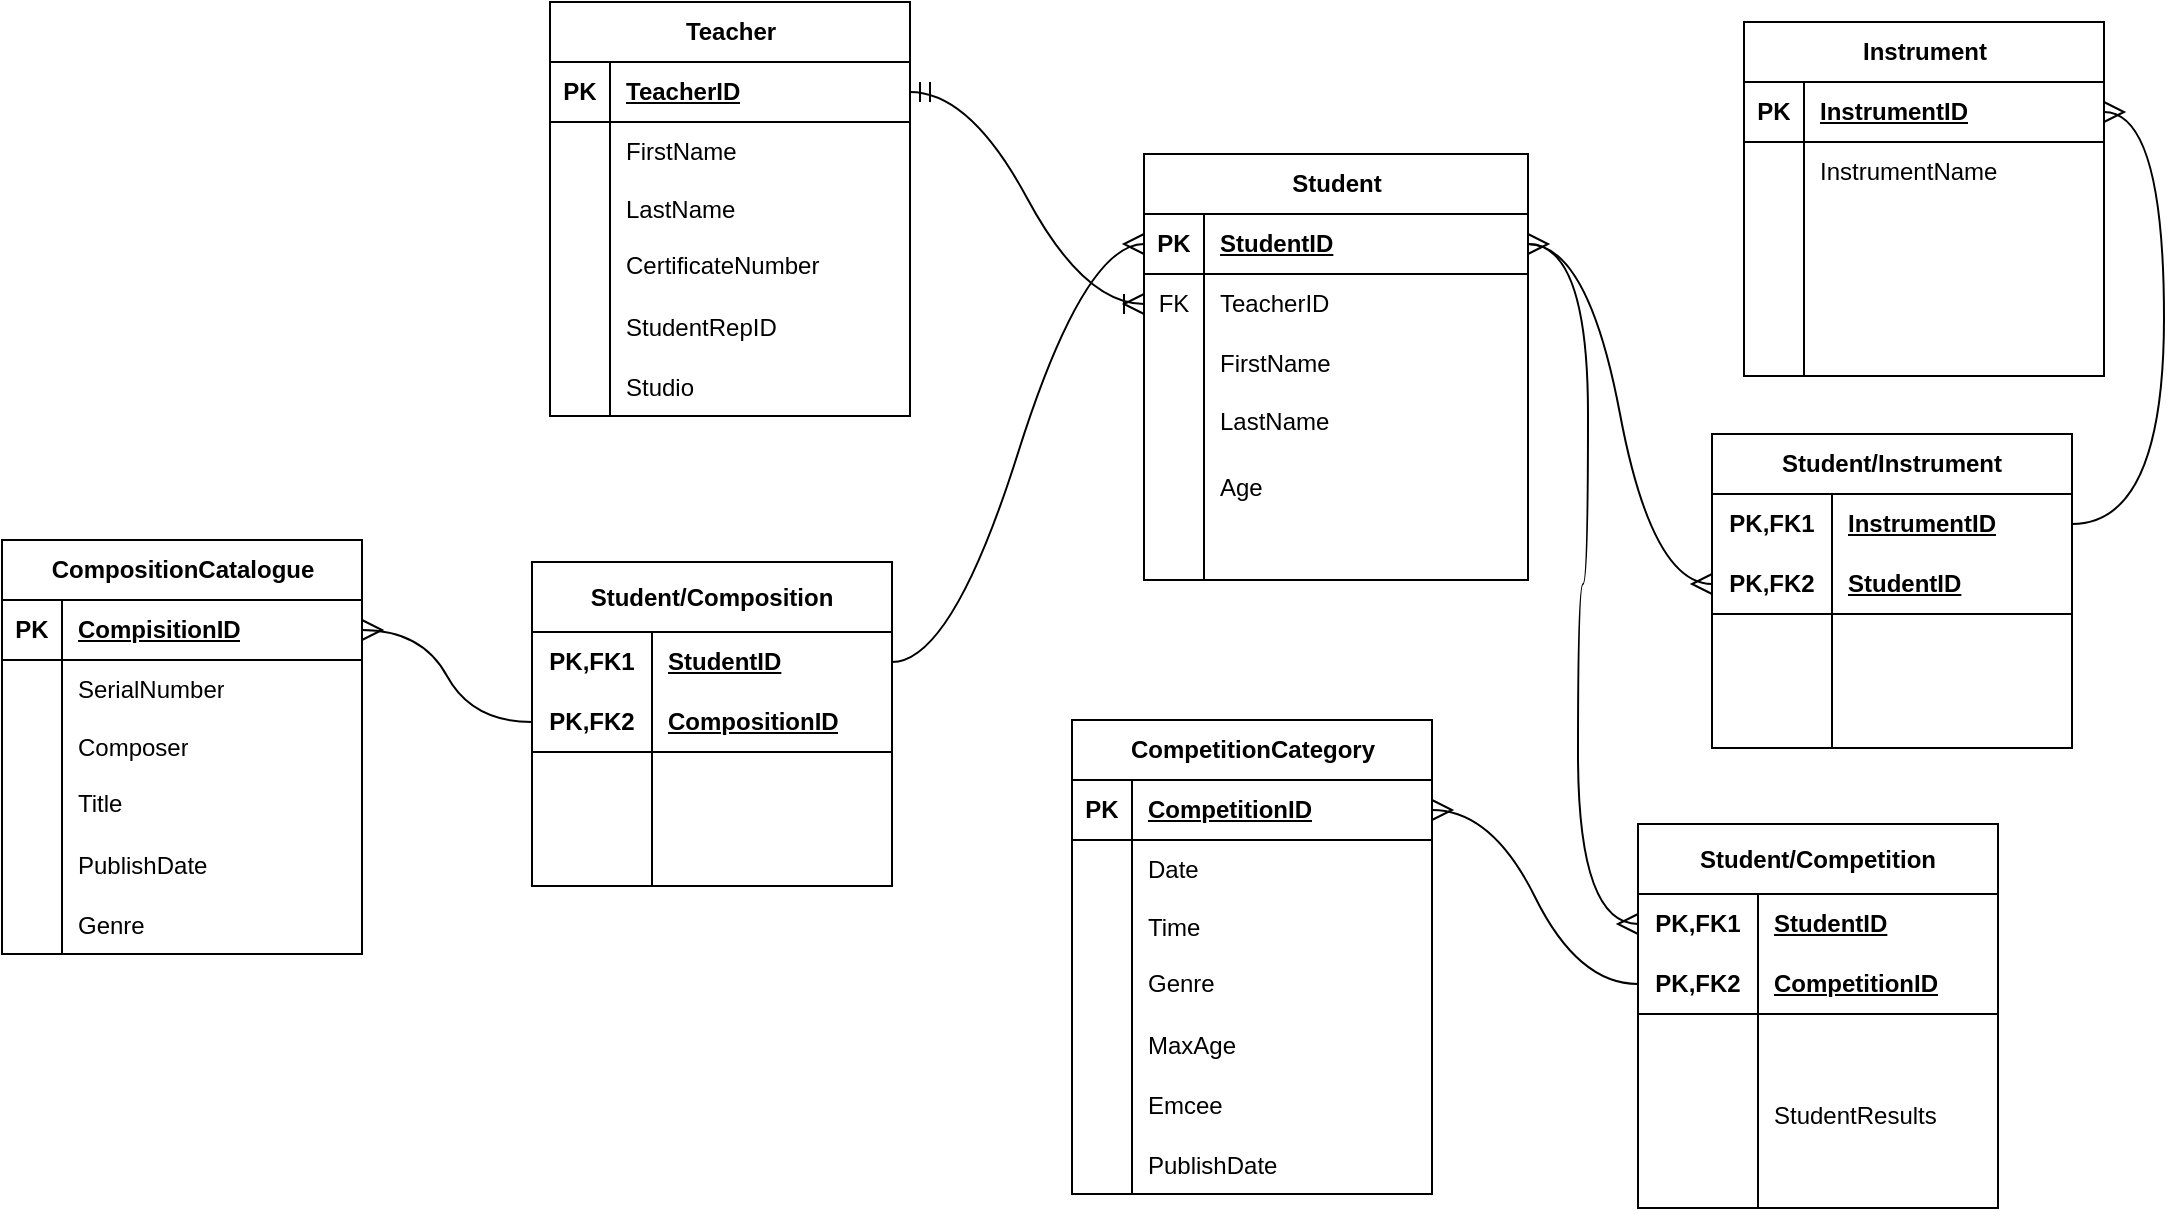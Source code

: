<mxfile version="24.3.1" type="device">
  <diagram name="Page-1" id="M8ybvnNm410NpgjtSdgA">
    <mxGraphModel dx="2474" dy="1266" grid="0" gridSize="10" guides="1" tooltips="1" connect="1" arrows="1" fold="1" page="0" pageScale="1" pageWidth="850" pageHeight="1100" math="0" shadow="0">
      <root>
        <mxCell id="0" />
        <mxCell id="1" parent="0" />
        <mxCell id="IxZwRA_LlJIvJOTDp50L-1" value="Teacher" style="shape=table;startSize=30;container=1;collapsible=1;childLayout=tableLayout;fixedRows=1;rowLines=0;fontStyle=1;align=center;resizeLast=1;html=1;" vertex="1" parent="1">
          <mxGeometry x="-376" y="-121" width="180" height="207" as="geometry" />
        </mxCell>
        <mxCell id="IxZwRA_LlJIvJOTDp50L-2" value="" style="shape=tableRow;horizontal=0;startSize=0;swimlaneHead=0;swimlaneBody=0;fillColor=none;collapsible=0;dropTarget=0;points=[[0,0.5],[1,0.5]];portConstraint=eastwest;top=0;left=0;right=0;bottom=1;" vertex="1" parent="IxZwRA_LlJIvJOTDp50L-1">
          <mxGeometry y="30" width="180" height="30" as="geometry" />
        </mxCell>
        <mxCell id="IxZwRA_LlJIvJOTDp50L-3" value="PK" style="shape=partialRectangle;connectable=0;fillColor=none;top=0;left=0;bottom=0;right=0;fontStyle=1;overflow=hidden;whiteSpace=wrap;html=1;" vertex="1" parent="IxZwRA_LlJIvJOTDp50L-2">
          <mxGeometry width="30" height="30" as="geometry">
            <mxRectangle width="30" height="30" as="alternateBounds" />
          </mxGeometry>
        </mxCell>
        <mxCell id="IxZwRA_LlJIvJOTDp50L-4" value="TeacherID" style="shape=partialRectangle;connectable=0;fillColor=none;top=0;left=0;bottom=0;right=0;align=left;spacingLeft=6;fontStyle=5;overflow=hidden;whiteSpace=wrap;html=1;" vertex="1" parent="IxZwRA_LlJIvJOTDp50L-2">
          <mxGeometry x="30" width="150" height="30" as="geometry">
            <mxRectangle width="150" height="30" as="alternateBounds" />
          </mxGeometry>
        </mxCell>
        <mxCell id="IxZwRA_LlJIvJOTDp50L-5" value="" style="shape=tableRow;horizontal=0;startSize=0;swimlaneHead=0;swimlaneBody=0;fillColor=none;collapsible=0;dropTarget=0;points=[[0,0.5],[1,0.5]];portConstraint=eastwest;top=0;left=0;right=0;bottom=0;" vertex="1" parent="IxZwRA_LlJIvJOTDp50L-1">
          <mxGeometry y="60" width="180" height="30" as="geometry" />
        </mxCell>
        <mxCell id="IxZwRA_LlJIvJOTDp50L-6" value="" style="shape=partialRectangle;connectable=0;fillColor=none;top=0;left=0;bottom=0;right=0;editable=1;overflow=hidden;whiteSpace=wrap;html=1;" vertex="1" parent="IxZwRA_LlJIvJOTDp50L-5">
          <mxGeometry width="30" height="30" as="geometry">
            <mxRectangle width="30" height="30" as="alternateBounds" />
          </mxGeometry>
        </mxCell>
        <mxCell id="IxZwRA_LlJIvJOTDp50L-7" value="FirstName" style="shape=partialRectangle;connectable=0;fillColor=none;top=0;left=0;bottom=0;right=0;align=left;spacingLeft=6;overflow=hidden;whiteSpace=wrap;html=1;" vertex="1" parent="IxZwRA_LlJIvJOTDp50L-5">
          <mxGeometry x="30" width="150" height="30" as="geometry">
            <mxRectangle width="150" height="30" as="alternateBounds" />
          </mxGeometry>
        </mxCell>
        <mxCell id="IxZwRA_LlJIvJOTDp50L-8" value="" style="shape=tableRow;horizontal=0;startSize=0;swimlaneHead=0;swimlaneBody=0;fillColor=none;collapsible=0;dropTarget=0;points=[[0,0.5],[1,0.5]];portConstraint=eastwest;top=0;left=0;right=0;bottom=0;" vertex="1" parent="IxZwRA_LlJIvJOTDp50L-1">
          <mxGeometry y="90" width="180" height="27" as="geometry" />
        </mxCell>
        <mxCell id="IxZwRA_LlJIvJOTDp50L-9" value="" style="shape=partialRectangle;connectable=0;fillColor=none;top=0;left=0;bottom=0;right=0;editable=1;overflow=hidden;whiteSpace=wrap;html=1;" vertex="1" parent="IxZwRA_LlJIvJOTDp50L-8">
          <mxGeometry width="30" height="27" as="geometry">
            <mxRectangle width="30" height="27" as="alternateBounds" />
          </mxGeometry>
        </mxCell>
        <mxCell id="IxZwRA_LlJIvJOTDp50L-10" value="LastName" style="shape=partialRectangle;connectable=0;fillColor=none;top=0;left=0;bottom=0;right=0;align=left;spacingLeft=6;overflow=hidden;whiteSpace=wrap;html=1;" vertex="1" parent="IxZwRA_LlJIvJOTDp50L-8">
          <mxGeometry x="30" width="150" height="27" as="geometry">
            <mxRectangle width="150" height="27" as="alternateBounds" />
          </mxGeometry>
        </mxCell>
        <mxCell id="IxZwRA_LlJIvJOTDp50L-11" value="" style="shape=tableRow;horizontal=0;startSize=0;swimlaneHead=0;swimlaneBody=0;fillColor=none;collapsible=0;dropTarget=0;points=[[0,0.5],[1,0.5]];portConstraint=eastwest;top=0;left=0;right=0;bottom=0;" vertex="1" parent="IxZwRA_LlJIvJOTDp50L-1">
          <mxGeometry y="117" width="180" height="30" as="geometry" />
        </mxCell>
        <mxCell id="IxZwRA_LlJIvJOTDp50L-12" value="" style="shape=partialRectangle;connectable=0;fillColor=none;top=0;left=0;bottom=0;right=0;editable=1;overflow=hidden;whiteSpace=wrap;html=1;" vertex="1" parent="IxZwRA_LlJIvJOTDp50L-11">
          <mxGeometry width="30" height="30" as="geometry">
            <mxRectangle width="30" height="30" as="alternateBounds" />
          </mxGeometry>
        </mxCell>
        <mxCell id="IxZwRA_LlJIvJOTDp50L-13" value="CertificateNumber" style="shape=partialRectangle;connectable=0;fillColor=none;top=0;left=0;bottom=0;right=0;align=left;spacingLeft=6;overflow=hidden;whiteSpace=wrap;html=1;" vertex="1" parent="IxZwRA_LlJIvJOTDp50L-11">
          <mxGeometry x="30" width="150" height="30" as="geometry">
            <mxRectangle width="150" height="30" as="alternateBounds" />
          </mxGeometry>
        </mxCell>
        <mxCell id="IxZwRA_LlJIvJOTDp50L-180" value="" style="shape=tableRow;horizontal=0;startSize=0;swimlaneHead=0;swimlaneBody=0;fillColor=none;collapsible=0;dropTarget=0;points=[[0,0.5],[1,0.5]];portConstraint=eastwest;top=0;left=0;right=0;bottom=0;" vertex="1" parent="IxZwRA_LlJIvJOTDp50L-1">
          <mxGeometry y="147" width="180" height="30" as="geometry" />
        </mxCell>
        <mxCell id="IxZwRA_LlJIvJOTDp50L-181" value="" style="shape=partialRectangle;connectable=0;fillColor=none;top=0;left=0;bottom=0;right=0;editable=1;overflow=hidden;" vertex="1" parent="IxZwRA_LlJIvJOTDp50L-180">
          <mxGeometry width="30" height="30" as="geometry">
            <mxRectangle width="30" height="30" as="alternateBounds" />
          </mxGeometry>
        </mxCell>
        <mxCell id="IxZwRA_LlJIvJOTDp50L-182" value="StudentRepID" style="shape=partialRectangle;connectable=0;fillColor=none;top=0;left=0;bottom=0;right=0;align=left;spacingLeft=6;overflow=hidden;" vertex="1" parent="IxZwRA_LlJIvJOTDp50L-180">
          <mxGeometry x="30" width="150" height="30" as="geometry">
            <mxRectangle width="150" height="30" as="alternateBounds" />
          </mxGeometry>
        </mxCell>
        <mxCell id="IxZwRA_LlJIvJOTDp50L-15" value="" style="shape=tableRow;horizontal=0;startSize=0;swimlaneHead=0;swimlaneBody=0;fillColor=none;collapsible=0;dropTarget=0;points=[[0,0.5],[1,0.5]];portConstraint=eastwest;top=0;left=0;right=0;bottom=0;" vertex="1" parent="IxZwRA_LlJIvJOTDp50L-1">
          <mxGeometry y="177" width="180" height="30" as="geometry" />
        </mxCell>
        <mxCell id="IxZwRA_LlJIvJOTDp50L-16" value="" style="shape=partialRectangle;connectable=0;fillColor=none;top=0;left=0;bottom=0;right=0;editable=1;overflow=hidden;" vertex="1" parent="IxZwRA_LlJIvJOTDp50L-15">
          <mxGeometry width="30" height="30" as="geometry">
            <mxRectangle width="30" height="30" as="alternateBounds" />
          </mxGeometry>
        </mxCell>
        <mxCell id="IxZwRA_LlJIvJOTDp50L-17" value="Studio" style="shape=partialRectangle;connectable=0;fillColor=none;top=0;left=0;bottom=0;right=0;align=left;spacingLeft=6;overflow=hidden;" vertex="1" parent="IxZwRA_LlJIvJOTDp50L-15">
          <mxGeometry x="30" width="150" height="30" as="geometry">
            <mxRectangle width="150" height="30" as="alternateBounds" />
          </mxGeometry>
        </mxCell>
        <mxCell id="IxZwRA_LlJIvJOTDp50L-31" value="Student" style="shape=table;startSize=30;container=1;collapsible=1;childLayout=tableLayout;fixedRows=1;rowLines=0;fontStyle=1;align=center;resizeLast=1;html=1;" vertex="1" parent="1">
          <mxGeometry x="-79" y="-45" width="192" height="213" as="geometry" />
        </mxCell>
        <mxCell id="IxZwRA_LlJIvJOTDp50L-32" value="" style="shape=tableRow;horizontal=0;startSize=0;swimlaneHead=0;swimlaneBody=0;fillColor=none;collapsible=0;dropTarget=0;points=[[0,0.5],[1,0.5]];portConstraint=eastwest;top=0;left=0;right=0;bottom=1;" vertex="1" parent="IxZwRA_LlJIvJOTDp50L-31">
          <mxGeometry y="30" width="192" height="30" as="geometry" />
        </mxCell>
        <mxCell id="IxZwRA_LlJIvJOTDp50L-33" value="PK" style="shape=partialRectangle;connectable=0;fillColor=none;top=0;left=0;bottom=0;right=0;fontStyle=1;overflow=hidden;whiteSpace=wrap;html=1;" vertex="1" parent="IxZwRA_LlJIvJOTDp50L-32">
          <mxGeometry width="30" height="30" as="geometry">
            <mxRectangle width="30" height="30" as="alternateBounds" />
          </mxGeometry>
        </mxCell>
        <mxCell id="IxZwRA_LlJIvJOTDp50L-34" value="StudentID" style="shape=partialRectangle;connectable=0;fillColor=none;top=0;left=0;bottom=0;right=0;align=left;spacingLeft=6;fontStyle=5;overflow=hidden;whiteSpace=wrap;html=1;" vertex="1" parent="IxZwRA_LlJIvJOTDp50L-32">
          <mxGeometry x="30" width="162" height="30" as="geometry">
            <mxRectangle width="162" height="30" as="alternateBounds" />
          </mxGeometry>
        </mxCell>
        <mxCell id="IxZwRA_LlJIvJOTDp50L-219" value="" style="shape=tableRow;horizontal=0;startSize=0;swimlaneHead=0;swimlaneBody=0;fillColor=none;collapsible=0;dropTarget=0;points=[[0,0.5],[1,0.5]];portConstraint=eastwest;top=0;left=0;right=0;bottom=0;" vertex="1" parent="IxZwRA_LlJIvJOTDp50L-31">
          <mxGeometry y="60" width="192" height="30" as="geometry" />
        </mxCell>
        <mxCell id="IxZwRA_LlJIvJOTDp50L-220" value="FK" style="shape=partialRectangle;connectable=0;fillColor=none;top=0;left=0;bottom=0;right=0;fontStyle=0;overflow=hidden;whiteSpace=wrap;html=1;" vertex="1" parent="IxZwRA_LlJIvJOTDp50L-219">
          <mxGeometry width="30" height="30" as="geometry">
            <mxRectangle width="30" height="30" as="alternateBounds" />
          </mxGeometry>
        </mxCell>
        <mxCell id="IxZwRA_LlJIvJOTDp50L-221" value="TeacherID" style="shape=partialRectangle;connectable=0;fillColor=none;top=0;left=0;bottom=0;right=0;align=left;spacingLeft=6;fontStyle=0;overflow=hidden;whiteSpace=wrap;html=1;" vertex="1" parent="IxZwRA_LlJIvJOTDp50L-219">
          <mxGeometry x="30" width="162" height="30" as="geometry">
            <mxRectangle width="162" height="30" as="alternateBounds" />
          </mxGeometry>
        </mxCell>
        <mxCell id="IxZwRA_LlJIvJOTDp50L-35" value="" style="shape=tableRow;horizontal=0;startSize=0;swimlaneHead=0;swimlaneBody=0;fillColor=none;collapsible=0;dropTarget=0;points=[[0,0.5],[1,0.5]];portConstraint=eastwest;top=0;left=0;right=0;bottom=0;" vertex="1" parent="IxZwRA_LlJIvJOTDp50L-31">
          <mxGeometry y="90" width="192" height="30" as="geometry" />
        </mxCell>
        <mxCell id="IxZwRA_LlJIvJOTDp50L-36" value="" style="shape=partialRectangle;connectable=0;fillColor=none;top=0;left=0;bottom=0;right=0;editable=1;overflow=hidden;whiteSpace=wrap;html=1;" vertex="1" parent="IxZwRA_LlJIvJOTDp50L-35">
          <mxGeometry width="30" height="30" as="geometry">
            <mxRectangle width="30" height="30" as="alternateBounds" />
          </mxGeometry>
        </mxCell>
        <mxCell id="IxZwRA_LlJIvJOTDp50L-37" value="FirstName" style="shape=partialRectangle;connectable=0;fillColor=none;top=0;left=0;bottom=0;right=0;align=left;spacingLeft=6;overflow=hidden;whiteSpace=wrap;html=1;" vertex="1" parent="IxZwRA_LlJIvJOTDp50L-35">
          <mxGeometry x="30" width="162" height="30" as="geometry">
            <mxRectangle width="162" height="30" as="alternateBounds" />
          </mxGeometry>
        </mxCell>
        <mxCell id="IxZwRA_LlJIvJOTDp50L-38" value="" style="shape=tableRow;horizontal=0;startSize=0;swimlaneHead=0;swimlaneBody=0;fillColor=none;collapsible=0;dropTarget=0;points=[[0,0.5],[1,0.5]];portConstraint=eastwest;top=0;left=0;right=0;bottom=0;" vertex="1" parent="IxZwRA_LlJIvJOTDp50L-31">
          <mxGeometry y="120" width="192" height="27" as="geometry" />
        </mxCell>
        <mxCell id="IxZwRA_LlJIvJOTDp50L-39" value="" style="shape=partialRectangle;connectable=0;fillColor=none;top=0;left=0;bottom=0;right=0;editable=1;overflow=hidden;whiteSpace=wrap;html=1;" vertex="1" parent="IxZwRA_LlJIvJOTDp50L-38">
          <mxGeometry width="30" height="27" as="geometry">
            <mxRectangle width="30" height="27" as="alternateBounds" />
          </mxGeometry>
        </mxCell>
        <mxCell id="IxZwRA_LlJIvJOTDp50L-40" value="LastName" style="shape=partialRectangle;connectable=0;fillColor=none;top=0;left=0;bottom=0;right=0;align=left;spacingLeft=6;overflow=hidden;whiteSpace=wrap;html=1;" vertex="1" parent="IxZwRA_LlJIvJOTDp50L-38">
          <mxGeometry x="30" width="162" height="27" as="geometry">
            <mxRectangle width="162" height="27" as="alternateBounds" />
          </mxGeometry>
        </mxCell>
        <mxCell id="IxZwRA_LlJIvJOTDp50L-41" value="" style="shape=tableRow;horizontal=0;startSize=0;swimlaneHead=0;swimlaneBody=0;fillColor=none;collapsible=0;dropTarget=0;points=[[0,0.5],[1,0.5]];portConstraint=eastwest;top=0;left=0;right=0;bottom=0;" vertex="1" parent="IxZwRA_LlJIvJOTDp50L-31">
          <mxGeometry y="147" width="192" height="39" as="geometry" />
        </mxCell>
        <mxCell id="IxZwRA_LlJIvJOTDp50L-42" value="" style="shape=partialRectangle;connectable=0;fillColor=none;top=0;left=0;bottom=0;right=0;editable=1;overflow=hidden;whiteSpace=wrap;html=1;" vertex="1" parent="IxZwRA_LlJIvJOTDp50L-41">
          <mxGeometry width="30" height="39" as="geometry">
            <mxRectangle width="30" height="39" as="alternateBounds" />
          </mxGeometry>
        </mxCell>
        <mxCell id="IxZwRA_LlJIvJOTDp50L-43" value="Age" style="shape=partialRectangle;connectable=0;fillColor=none;top=0;left=0;bottom=0;right=0;align=left;spacingLeft=6;overflow=hidden;whiteSpace=wrap;html=1;" vertex="1" parent="IxZwRA_LlJIvJOTDp50L-41">
          <mxGeometry x="30" width="162" height="39" as="geometry">
            <mxRectangle width="162" height="39" as="alternateBounds" />
          </mxGeometry>
        </mxCell>
        <mxCell id="IxZwRA_LlJIvJOTDp50L-44" value="" style="shape=tableRow;horizontal=0;startSize=0;swimlaneHead=0;swimlaneBody=0;fillColor=none;collapsible=0;dropTarget=0;points=[[0,0.5],[1,0.5]];portConstraint=eastwest;top=0;left=0;right=0;bottom=0;" vertex="1" parent="IxZwRA_LlJIvJOTDp50L-31">
          <mxGeometry y="186" width="192" height="27" as="geometry" />
        </mxCell>
        <mxCell id="IxZwRA_LlJIvJOTDp50L-45" value="" style="shape=partialRectangle;connectable=0;fillColor=none;top=0;left=0;bottom=0;right=0;editable=1;overflow=hidden;" vertex="1" parent="IxZwRA_LlJIvJOTDp50L-44">
          <mxGeometry width="30" height="27" as="geometry">
            <mxRectangle width="30" height="27" as="alternateBounds" />
          </mxGeometry>
        </mxCell>
        <mxCell id="IxZwRA_LlJIvJOTDp50L-46" value="" style="shape=partialRectangle;connectable=0;fillColor=none;top=0;left=0;bottom=0;right=0;align=left;spacingLeft=6;overflow=hidden;" vertex="1" parent="IxZwRA_LlJIvJOTDp50L-44">
          <mxGeometry x="30" width="162" height="27" as="geometry">
            <mxRectangle width="162" height="27" as="alternateBounds" />
          </mxGeometry>
        </mxCell>
        <mxCell id="IxZwRA_LlJIvJOTDp50L-60" value="CompositionCatalogue" style="shape=table;startSize=30;container=1;collapsible=1;childLayout=tableLayout;fixedRows=1;rowLines=0;fontStyle=1;align=center;resizeLast=1;html=1;" vertex="1" parent="1">
          <mxGeometry x="-650" y="148" width="180" height="207" as="geometry" />
        </mxCell>
        <mxCell id="IxZwRA_LlJIvJOTDp50L-61" value="" style="shape=tableRow;horizontal=0;startSize=0;swimlaneHead=0;swimlaneBody=0;fillColor=none;collapsible=0;dropTarget=0;points=[[0,0.5],[1,0.5]];portConstraint=eastwest;top=0;left=0;right=0;bottom=1;" vertex="1" parent="IxZwRA_LlJIvJOTDp50L-60">
          <mxGeometry y="30" width="180" height="30" as="geometry" />
        </mxCell>
        <mxCell id="IxZwRA_LlJIvJOTDp50L-62" value="PK" style="shape=partialRectangle;connectable=0;fillColor=none;top=0;left=0;bottom=0;right=0;fontStyle=1;overflow=hidden;whiteSpace=wrap;html=1;" vertex="1" parent="IxZwRA_LlJIvJOTDp50L-61">
          <mxGeometry width="30" height="30" as="geometry">
            <mxRectangle width="30" height="30" as="alternateBounds" />
          </mxGeometry>
        </mxCell>
        <mxCell id="IxZwRA_LlJIvJOTDp50L-63" value="CompisitionID" style="shape=partialRectangle;connectable=0;fillColor=none;top=0;left=0;bottom=0;right=0;align=left;spacingLeft=6;fontStyle=5;overflow=hidden;whiteSpace=wrap;html=1;" vertex="1" parent="IxZwRA_LlJIvJOTDp50L-61">
          <mxGeometry x="30" width="150" height="30" as="geometry">
            <mxRectangle width="150" height="30" as="alternateBounds" />
          </mxGeometry>
        </mxCell>
        <mxCell id="IxZwRA_LlJIvJOTDp50L-64" value="" style="shape=tableRow;horizontal=0;startSize=0;swimlaneHead=0;swimlaneBody=0;fillColor=none;collapsible=0;dropTarget=0;points=[[0,0.5],[1,0.5]];portConstraint=eastwest;top=0;left=0;right=0;bottom=0;" vertex="1" parent="IxZwRA_LlJIvJOTDp50L-60">
          <mxGeometry y="60" width="180" height="30" as="geometry" />
        </mxCell>
        <mxCell id="IxZwRA_LlJIvJOTDp50L-65" value="" style="shape=partialRectangle;connectable=0;fillColor=none;top=0;left=0;bottom=0;right=0;editable=1;overflow=hidden;whiteSpace=wrap;html=1;" vertex="1" parent="IxZwRA_LlJIvJOTDp50L-64">
          <mxGeometry width="30" height="30" as="geometry">
            <mxRectangle width="30" height="30" as="alternateBounds" />
          </mxGeometry>
        </mxCell>
        <mxCell id="IxZwRA_LlJIvJOTDp50L-66" value="SerialNumber" style="shape=partialRectangle;connectable=0;fillColor=none;top=0;left=0;bottom=0;right=0;align=left;spacingLeft=6;overflow=hidden;whiteSpace=wrap;html=1;" vertex="1" parent="IxZwRA_LlJIvJOTDp50L-64">
          <mxGeometry x="30" width="150" height="30" as="geometry">
            <mxRectangle width="150" height="30" as="alternateBounds" />
          </mxGeometry>
        </mxCell>
        <mxCell id="IxZwRA_LlJIvJOTDp50L-67" value="" style="shape=tableRow;horizontal=0;startSize=0;swimlaneHead=0;swimlaneBody=0;fillColor=none;collapsible=0;dropTarget=0;points=[[0,0.5],[1,0.5]];portConstraint=eastwest;top=0;left=0;right=0;bottom=0;" vertex="1" parent="IxZwRA_LlJIvJOTDp50L-60">
          <mxGeometry y="90" width="180" height="27" as="geometry" />
        </mxCell>
        <mxCell id="IxZwRA_LlJIvJOTDp50L-68" value="" style="shape=partialRectangle;connectable=0;fillColor=none;top=0;left=0;bottom=0;right=0;editable=1;overflow=hidden;whiteSpace=wrap;html=1;" vertex="1" parent="IxZwRA_LlJIvJOTDp50L-67">
          <mxGeometry width="30" height="27" as="geometry">
            <mxRectangle width="30" height="27" as="alternateBounds" />
          </mxGeometry>
        </mxCell>
        <mxCell id="IxZwRA_LlJIvJOTDp50L-69" value="Composer" style="shape=partialRectangle;connectable=0;fillColor=none;top=0;left=0;bottom=0;right=0;align=left;spacingLeft=6;overflow=hidden;whiteSpace=wrap;html=1;" vertex="1" parent="IxZwRA_LlJIvJOTDp50L-67">
          <mxGeometry x="30" width="150" height="27" as="geometry">
            <mxRectangle width="150" height="27" as="alternateBounds" />
          </mxGeometry>
        </mxCell>
        <mxCell id="IxZwRA_LlJIvJOTDp50L-70" value="" style="shape=tableRow;horizontal=0;startSize=0;swimlaneHead=0;swimlaneBody=0;fillColor=none;collapsible=0;dropTarget=0;points=[[0,0.5],[1,0.5]];portConstraint=eastwest;top=0;left=0;right=0;bottom=0;" vertex="1" parent="IxZwRA_LlJIvJOTDp50L-60">
          <mxGeometry y="117" width="180" height="30" as="geometry" />
        </mxCell>
        <mxCell id="IxZwRA_LlJIvJOTDp50L-71" value="" style="shape=partialRectangle;connectable=0;fillColor=none;top=0;left=0;bottom=0;right=0;editable=1;overflow=hidden;whiteSpace=wrap;html=1;" vertex="1" parent="IxZwRA_LlJIvJOTDp50L-70">
          <mxGeometry width="30" height="30" as="geometry">
            <mxRectangle width="30" height="30" as="alternateBounds" />
          </mxGeometry>
        </mxCell>
        <mxCell id="IxZwRA_LlJIvJOTDp50L-72" value="Title" style="shape=partialRectangle;connectable=0;fillColor=none;top=0;left=0;bottom=0;right=0;align=left;spacingLeft=6;overflow=hidden;whiteSpace=wrap;html=1;" vertex="1" parent="IxZwRA_LlJIvJOTDp50L-70">
          <mxGeometry x="30" width="150" height="30" as="geometry">
            <mxRectangle width="150" height="30" as="alternateBounds" />
          </mxGeometry>
        </mxCell>
        <mxCell id="IxZwRA_LlJIvJOTDp50L-191" value="" style="shape=tableRow;horizontal=0;startSize=0;swimlaneHead=0;swimlaneBody=0;fillColor=none;collapsible=0;dropTarget=0;points=[[0,0.5],[1,0.5]];portConstraint=eastwest;top=0;left=0;right=0;bottom=0;" vertex="1" parent="IxZwRA_LlJIvJOTDp50L-60">
          <mxGeometry y="147" width="180" height="30" as="geometry" />
        </mxCell>
        <mxCell id="IxZwRA_LlJIvJOTDp50L-192" value="" style="shape=partialRectangle;connectable=0;fillColor=none;top=0;left=0;bottom=0;right=0;editable=1;overflow=hidden;" vertex="1" parent="IxZwRA_LlJIvJOTDp50L-191">
          <mxGeometry width="30" height="30" as="geometry">
            <mxRectangle width="30" height="30" as="alternateBounds" />
          </mxGeometry>
        </mxCell>
        <mxCell id="IxZwRA_LlJIvJOTDp50L-193" value="PublishDate" style="shape=partialRectangle;connectable=0;fillColor=none;top=0;left=0;bottom=0;right=0;align=left;spacingLeft=6;overflow=hidden;" vertex="1" parent="IxZwRA_LlJIvJOTDp50L-191">
          <mxGeometry x="30" width="150" height="30" as="geometry">
            <mxRectangle width="150" height="30" as="alternateBounds" />
          </mxGeometry>
        </mxCell>
        <mxCell id="IxZwRA_LlJIvJOTDp50L-73" value="" style="shape=tableRow;horizontal=0;startSize=0;swimlaneHead=0;swimlaneBody=0;fillColor=none;collapsible=0;dropTarget=0;points=[[0,0.5],[1,0.5]];portConstraint=eastwest;top=0;left=0;right=0;bottom=0;" vertex="1" parent="IxZwRA_LlJIvJOTDp50L-60">
          <mxGeometry y="177" width="180" height="30" as="geometry" />
        </mxCell>
        <mxCell id="IxZwRA_LlJIvJOTDp50L-74" value="" style="shape=partialRectangle;connectable=0;fillColor=none;top=0;left=0;bottom=0;right=0;editable=1;overflow=hidden;" vertex="1" parent="IxZwRA_LlJIvJOTDp50L-73">
          <mxGeometry width="30" height="30" as="geometry">
            <mxRectangle width="30" height="30" as="alternateBounds" />
          </mxGeometry>
        </mxCell>
        <mxCell id="IxZwRA_LlJIvJOTDp50L-75" value="Genre" style="shape=partialRectangle;connectable=0;fillColor=none;top=0;left=0;bottom=0;right=0;align=left;spacingLeft=6;overflow=hidden;" vertex="1" parent="IxZwRA_LlJIvJOTDp50L-73">
          <mxGeometry x="30" width="150" height="30" as="geometry">
            <mxRectangle width="150" height="30" as="alternateBounds" />
          </mxGeometry>
        </mxCell>
        <mxCell id="IxZwRA_LlJIvJOTDp50L-76" value="Instrument" style="shape=table;startSize=30;container=1;collapsible=1;childLayout=tableLayout;fixedRows=1;rowLines=0;fontStyle=1;align=center;resizeLast=1;html=1;" vertex="1" parent="1">
          <mxGeometry x="221" y="-111" width="180" height="177" as="geometry" />
        </mxCell>
        <mxCell id="IxZwRA_LlJIvJOTDp50L-77" value="" style="shape=tableRow;horizontal=0;startSize=0;swimlaneHead=0;swimlaneBody=0;fillColor=none;collapsible=0;dropTarget=0;points=[[0,0.5],[1,0.5]];portConstraint=eastwest;top=0;left=0;right=0;bottom=1;" vertex="1" parent="IxZwRA_LlJIvJOTDp50L-76">
          <mxGeometry y="30" width="180" height="30" as="geometry" />
        </mxCell>
        <mxCell id="IxZwRA_LlJIvJOTDp50L-78" value="PK" style="shape=partialRectangle;connectable=0;fillColor=none;top=0;left=0;bottom=0;right=0;fontStyle=1;overflow=hidden;whiteSpace=wrap;html=1;" vertex="1" parent="IxZwRA_LlJIvJOTDp50L-77">
          <mxGeometry width="30" height="30" as="geometry">
            <mxRectangle width="30" height="30" as="alternateBounds" />
          </mxGeometry>
        </mxCell>
        <mxCell id="IxZwRA_LlJIvJOTDp50L-79" value="InstrumentID" style="shape=partialRectangle;connectable=0;fillColor=none;top=0;left=0;bottom=0;right=0;align=left;spacingLeft=6;fontStyle=5;overflow=hidden;whiteSpace=wrap;html=1;" vertex="1" parent="IxZwRA_LlJIvJOTDp50L-77">
          <mxGeometry x="30" width="150" height="30" as="geometry">
            <mxRectangle width="150" height="30" as="alternateBounds" />
          </mxGeometry>
        </mxCell>
        <mxCell id="IxZwRA_LlJIvJOTDp50L-80" value="" style="shape=tableRow;horizontal=0;startSize=0;swimlaneHead=0;swimlaneBody=0;fillColor=none;collapsible=0;dropTarget=0;points=[[0,0.5],[1,0.5]];portConstraint=eastwest;top=0;left=0;right=0;bottom=0;" vertex="1" parent="IxZwRA_LlJIvJOTDp50L-76">
          <mxGeometry y="60" width="180" height="30" as="geometry" />
        </mxCell>
        <mxCell id="IxZwRA_LlJIvJOTDp50L-81" value="" style="shape=partialRectangle;connectable=0;fillColor=none;top=0;left=0;bottom=0;right=0;editable=1;overflow=hidden;whiteSpace=wrap;html=1;" vertex="1" parent="IxZwRA_LlJIvJOTDp50L-80">
          <mxGeometry width="30" height="30" as="geometry">
            <mxRectangle width="30" height="30" as="alternateBounds" />
          </mxGeometry>
        </mxCell>
        <mxCell id="IxZwRA_LlJIvJOTDp50L-82" value="InstrumentName" style="shape=partialRectangle;connectable=0;fillColor=none;top=0;left=0;bottom=0;right=0;align=left;spacingLeft=6;overflow=hidden;whiteSpace=wrap;html=1;" vertex="1" parent="IxZwRA_LlJIvJOTDp50L-80">
          <mxGeometry x="30" width="150" height="30" as="geometry">
            <mxRectangle width="150" height="30" as="alternateBounds" />
          </mxGeometry>
        </mxCell>
        <mxCell id="IxZwRA_LlJIvJOTDp50L-83" value="" style="shape=tableRow;horizontal=0;startSize=0;swimlaneHead=0;swimlaneBody=0;fillColor=none;collapsible=0;dropTarget=0;points=[[0,0.5],[1,0.5]];portConstraint=eastwest;top=0;left=0;right=0;bottom=0;" vertex="1" parent="IxZwRA_LlJIvJOTDp50L-76">
          <mxGeometry y="90" width="180" height="27" as="geometry" />
        </mxCell>
        <mxCell id="IxZwRA_LlJIvJOTDp50L-84" value="" style="shape=partialRectangle;connectable=0;fillColor=none;top=0;left=0;bottom=0;right=0;editable=1;overflow=hidden;whiteSpace=wrap;html=1;" vertex="1" parent="IxZwRA_LlJIvJOTDp50L-83">
          <mxGeometry width="30" height="27" as="geometry">
            <mxRectangle width="30" height="27" as="alternateBounds" />
          </mxGeometry>
        </mxCell>
        <mxCell id="IxZwRA_LlJIvJOTDp50L-85" value="" style="shape=partialRectangle;connectable=0;fillColor=none;top=0;left=0;bottom=0;right=0;align=left;spacingLeft=6;overflow=hidden;whiteSpace=wrap;html=1;" vertex="1" parent="IxZwRA_LlJIvJOTDp50L-83">
          <mxGeometry x="30" width="150" height="27" as="geometry">
            <mxRectangle width="150" height="27" as="alternateBounds" />
          </mxGeometry>
        </mxCell>
        <mxCell id="IxZwRA_LlJIvJOTDp50L-86" value="" style="shape=tableRow;horizontal=0;startSize=0;swimlaneHead=0;swimlaneBody=0;fillColor=none;collapsible=0;dropTarget=0;points=[[0,0.5],[1,0.5]];portConstraint=eastwest;top=0;left=0;right=0;bottom=0;" vertex="1" parent="IxZwRA_LlJIvJOTDp50L-76">
          <mxGeometry y="117" width="180" height="30" as="geometry" />
        </mxCell>
        <mxCell id="IxZwRA_LlJIvJOTDp50L-87" value="" style="shape=partialRectangle;connectable=0;fillColor=none;top=0;left=0;bottom=0;right=0;editable=1;overflow=hidden;whiteSpace=wrap;html=1;" vertex="1" parent="IxZwRA_LlJIvJOTDp50L-86">
          <mxGeometry width="30" height="30" as="geometry">
            <mxRectangle width="30" height="30" as="alternateBounds" />
          </mxGeometry>
        </mxCell>
        <mxCell id="IxZwRA_LlJIvJOTDp50L-88" value="" style="shape=partialRectangle;connectable=0;fillColor=none;top=0;left=0;bottom=0;right=0;align=left;spacingLeft=6;overflow=hidden;whiteSpace=wrap;html=1;" vertex="1" parent="IxZwRA_LlJIvJOTDp50L-86">
          <mxGeometry x="30" width="150" height="30" as="geometry">
            <mxRectangle width="150" height="30" as="alternateBounds" />
          </mxGeometry>
        </mxCell>
        <mxCell id="IxZwRA_LlJIvJOTDp50L-89" value="" style="shape=tableRow;horizontal=0;startSize=0;swimlaneHead=0;swimlaneBody=0;fillColor=none;collapsible=0;dropTarget=0;points=[[0,0.5],[1,0.5]];portConstraint=eastwest;top=0;left=0;right=0;bottom=0;" vertex="1" parent="IxZwRA_LlJIvJOTDp50L-76">
          <mxGeometry y="147" width="180" height="30" as="geometry" />
        </mxCell>
        <mxCell id="IxZwRA_LlJIvJOTDp50L-90" value="" style="shape=partialRectangle;connectable=0;fillColor=none;top=0;left=0;bottom=0;right=0;editable=1;overflow=hidden;" vertex="1" parent="IxZwRA_LlJIvJOTDp50L-89">
          <mxGeometry width="30" height="30" as="geometry">
            <mxRectangle width="30" height="30" as="alternateBounds" />
          </mxGeometry>
        </mxCell>
        <mxCell id="IxZwRA_LlJIvJOTDp50L-91" value="" style="shape=partialRectangle;connectable=0;fillColor=none;top=0;left=0;bottom=0;right=0;align=left;spacingLeft=6;overflow=hidden;" vertex="1" parent="IxZwRA_LlJIvJOTDp50L-89">
          <mxGeometry x="30" width="150" height="30" as="geometry">
            <mxRectangle width="150" height="30" as="alternateBounds" />
          </mxGeometry>
        </mxCell>
        <mxCell id="IxZwRA_LlJIvJOTDp50L-125" value="CompetitionCategory" style="shape=table;startSize=30;container=1;collapsible=1;childLayout=tableLayout;fixedRows=1;rowLines=0;fontStyle=1;align=center;resizeLast=1;html=1;" vertex="1" parent="1">
          <mxGeometry x="-115" y="238" width="180" height="237" as="geometry" />
        </mxCell>
        <mxCell id="IxZwRA_LlJIvJOTDp50L-126" value="" style="shape=tableRow;horizontal=0;startSize=0;swimlaneHead=0;swimlaneBody=0;fillColor=none;collapsible=0;dropTarget=0;points=[[0,0.5],[1,0.5]];portConstraint=eastwest;top=0;left=0;right=0;bottom=1;" vertex="1" parent="IxZwRA_LlJIvJOTDp50L-125">
          <mxGeometry y="30" width="180" height="30" as="geometry" />
        </mxCell>
        <mxCell id="IxZwRA_LlJIvJOTDp50L-127" value="PK" style="shape=partialRectangle;connectable=0;fillColor=none;top=0;left=0;bottom=0;right=0;fontStyle=1;overflow=hidden;whiteSpace=wrap;html=1;" vertex="1" parent="IxZwRA_LlJIvJOTDp50L-126">
          <mxGeometry width="30" height="30" as="geometry">
            <mxRectangle width="30" height="30" as="alternateBounds" />
          </mxGeometry>
        </mxCell>
        <mxCell id="IxZwRA_LlJIvJOTDp50L-128" value="CompetitionID" style="shape=partialRectangle;connectable=0;fillColor=none;top=0;left=0;bottom=0;right=0;align=left;spacingLeft=6;fontStyle=5;overflow=hidden;whiteSpace=wrap;html=1;" vertex="1" parent="IxZwRA_LlJIvJOTDp50L-126">
          <mxGeometry x="30" width="150" height="30" as="geometry">
            <mxRectangle width="150" height="30" as="alternateBounds" />
          </mxGeometry>
        </mxCell>
        <mxCell id="IxZwRA_LlJIvJOTDp50L-129" value="" style="shape=tableRow;horizontal=0;startSize=0;swimlaneHead=0;swimlaneBody=0;fillColor=none;collapsible=0;dropTarget=0;points=[[0,0.5],[1,0.5]];portConstraint=eastwest;top=0;left=0;right=0;bottom=0;" vertex="1" parent="IxZwRA_LlJIvJOTDp50L-125">
          <mxGeometry y="60" width="180" height="30" as="geometry" />
        </mxCell>
        <mxCell id="IxZwRA_LlJIvJOTDp50L-130" value="" style="shape=partialRectangle;connectable=0;fillColor=none;top=0;left=0;bottom=0;right=0;editable=1;overflow=hidden;whiteSpace=wrap;html=1;" vertex="1" parent="IxZwRA_LlJIvJOTDp50L-129">
          <mxGeometry width="30" height="30" as="geometry">
            <mxRectangle width="30" height="30" as="alternateBounds" />
          </mxGeometry>
        </mxCell>
        <mxCell id="IxZwRA_LlJIvJOTDp50L-131" value="Date" style="shape=partialRectangle;connectable=0;fillColor=none;top=0;left=0;bottom=0;right=0;align=left;spacingLeft=6;overflow=hidden;whiteSpace=wrap;html=1;" vertex="1" parent="IxZwRA_LlJIvJOTDp50L-129">
          <mxGeometry x="30" width="150" height="30" as="geometry">
            <mxRectangle width="150" height="30" as="alternateBounds" />
          </mxGeometry>
        </mxCell>
        <mxCell id="IxZwRA_LlJIvJOTDp50L-132" value="" style="shape=tableRow;horizontal=0;startSize=0;swimlaneHead=0;swimlaneBody=0;fillColor=none;collapsible=0;dropTarget=0;points=[[0,0.5],[1,0.5]];portConstraint=eastwest;top=0;left=0;right=0;bottom=0;" vertex="1" parent="IxZwRA_LlJIvJOTDp50L-125">
          <mxGeometry y="90" width="180" height="27" as="geometry" />
        </mxCell>
        <mxCell id="IxZwRA_LlJIvJOTDp50L-133" value="" style="shape=partialRectangle;connectable=0;fillColor=none;top=0;left=0;bottom=0;right=0;editable=1;overflow=hidden;whiteSpace=wrap;html=1;" vertex="1" parent="IxZwRA_LlJIvJOTDp50L-132">
          <mxGeometry width="30" height="27" as="geometry">
            <mxRectangle width="30" height="27" as="alternateBounds" />
          </mxGeometry>
        </mxCell>
        <mxCell id="IxZwRA_LlJIvJOTDp50L-134" value="Time" style="shape=partialRectangle;connectable=0;fillColor=none;top=0;left=0;bottom=0;right=0;align=left;spacingLeft=6;overflow=hidden;whiteSpace=wrap;html=1;" vertex="1" parent="IxZwRA_LlJIvJOTDp50L-132">
          <mxGeometry x="30" width="150" height="27" as="geometry">
            <mxRectangle width="150" height="27" as="alternateBounds" />
          </mxGeometry>
        </mxCell>
        <mxCell id="IxZwRA_LlJIvJOTDp50L-135" value="" style="shape=tableRow;horizontal=0;startSize=0;swimlaneHead=0;swimlaneBody=0;fillColor=none;collapsible=0;dropTarget=0;points=[[0,0.5],[1,0.5]];portConstraint=eastwest;top=0;left=0;right=0;bottom=0;" vertex="1" parent="IxZwRA_LlJIvJOTDp50L-125">
          <mxGeometry y="117" width="180" height="30" as="geometry" />
        </mxCell>
        <mxCell id="IxZwRA_LlJIvJOTDp50L-136" value="" style="shape=partialRectangle;connectable=0;fillColor=none;top=0;left=0;bottom=0;right=0;editable=1;overflow=hidden;whiteSpace=wrap;html=1;" vertex="1" parent="IxZwRA_LlJIvJOTDp50L-135">
          <mxGeometry width="30" height="30" as="geometry">
            <mxRectangle width="30" height="30" as="alternateBounds" />
          </mxGeometry>
        </mxCell>
        <mxCell id="IxZwRA_LlJIvJOTDp50L-137" value="Genre" style="shape=partialRectangle;connectable=0;fillColor=none;top=0;left=0;bottom=0;right=0;align=left;spacingLeft=6;overflow=hidden;whiteSpace=wrap;html=1;" vertex="1" parent="IxZwRA_LlJIvJOTDp50L-135">
          <mxGeometry x="30" width="150" height="30" as="geometry">
            <mxRectangle width="150" height="30" as="alternateBounds" />
          </mxGeometry>
        </mxCell>
        <mxCell id="IxZwRA_LlJIvJOTDp50L-213" value="" style="shape=tableRow;horizontal=0;startSize=0;swimlaneHead=0;swimlaneBody=0;fillColor=none;collapsible=0;dropTarget=0;points=[[0,0.5],[1,0.5]];portConstraint=eastwest;top=0;left=0;right=0;bottom=0;" vertex="1" parent="IxZwRA_LlJIvJOTDp50L-125">
          <mxGeometry y="147" width="180" height="30" as="geometry" />
        </mxCell>
        <mxCell id="IxZwRA_LlJIvJOTDp50L-214" value="" style="shape=partialRectangle;connectable=0;fillColor=none;top=0;left=0;bottom=0;right=0;editable=1;overflow=hidden;" vertex="1" parent="IxZwRA_LlJIvJOTDp50L-213">
          <mxGeometry width="30" height="30" as="geometry">
            <mxRectangle width="30" height="30" as="alternateBounds" />
          </mxGeometry>
        </mxCell>
        <mxCell id="IxZwRA_LlJIvJOTDp50L-215" value="MaxAge" style="shape=partialRectangle;connectable=0;fillColor=none;top=0;left=0;bottom=0;right=0;align=left;spacingLeft=6;overflow=hidden;" vertex="1" parent="IxZwRA_LlJIvJOTDp50L-213">
          <mxGeometry x="30" width="150" height="30" as="geometry">
            <mxRectangle width="150" height="30" as="alternateBounds" />
          </mxGeometry>
        </mxCell>
        <mxCell id="IxZwRA_LlJIvJOTDp50L-216" value="" style="shape=tableRow;horizontal=0;startSize=0;swimlaneHead=0;swimlaneBody=0;fillColor=none;collapsible=0;dropTarget=0;points=[[0,0.5],[1,0.5]];portConstraint=eastwest;top=0;left=0;right=0;bottom=0;" vertex="1" parent="IxZwRA_LlJIvJOTDp50L-125">
          <mxGeometry y="177" width="180" height="30" as="geometry" />
        </mxCell>
        <mxCell id="IxZwRA_LlJIvJOTDp50L-217" value="" style="shape=partialRectangle;connectable=0;fillColor=none;top=0;left=0;bottom=0;right=0;editable=1;overflow=hidden;" vertex="1" parent="IxZwRA_LlJIvJOTDp50L-216">
          <mxGeometry width="30" height="30" as="geometry">
            <mxRectangle width="30" height="30" as="alternateBounds" />
          </mxGeometry>
        </mxCell>
        <mxCell id="IxZwRA_LlJIvJOTDp50L-218" value="Emcee" style="shape=partialRectangle;connectable=0;fillColor=none;top=0;left=0;bottom=0;right=0;align=left;spacingLeft=6;overflow=hidden;" vertex="1" parent="IxZwRA_LlJIvJOTDp50L-216">
          <mxGeometry x="30" width="150" height="30" as="geometry">
            <mxRectangle width="150" height="30" as="alternateBounds" />
          </mxGeometry>
        </mxCell>
        <mxCell id="IxZwRA_LlJIvJOTDp50L-138" value="" style="shape=tableRow;horizontal=0;startSize=0;swimlaneHead=0;swimlaneBody=0;fillColor=none;collapsible=0;dropTarget=0;points=[[0,0.5],[1,0.5]];portConstraint=eastwest;top=0;left=0;right=0;bottom=0;" vertex="1" parent="IxZwRA_LlJIvJOTDp50L-125">
          <mxGeometry y="207" width="180" height="30" as="geometry" />
        </mxCell>
        <mxCell id="IxZwRA_LlJIvJOTDp50L-139" value="" style="shape=partialRectangle;connectable=0;fillColor=none;top=0;left=0;bottom=0;right=0;editable=1;overflow=hidden;" vertex="1" parent="IxZwRA_LlJIvJOTDp50L-138">
          <mxGeometry width="30" height="30" as="geometry">
            <mxRectangle width="30" height="30" as="alternateBounds" />
          </mxGeometry>
        </mxCell>
        <mxCell id="IxZwRA_LlJIvJOTDp50L-140" value="PublishDate" style="shape=partialRectangle;connectable=0;fillColor=none;top=0;left=0;bottom=0;right=0;align=left;spacingLeft=6;overflow=hidden;" vertex="1" parent="IxZwRA_LlJIvJOTDp50L-138">
          <mxGeometry x="30" width="150" height="30" as="geometry">
            <mxRectangle width="150" height="30" as="alternateBounds" />
          </mxGeometry>
        </mxCell>
        <mxCell id="IxZwRA_LlJIvJOTDp50L-154" value="Student/Instrument" style="shape=table;startSize=30;container=1;collapsible=1;childLayout=tableLayout;fixedRows=1;rowLines=0;fontStyle=1;align=center;resizeLast=1;html=1;whiteSpace=wrap;" vertex="1" parent="1">
          <mxGeometry x="205" y="95" width="180" height="157" as="geometry" />
        </mxCell>
        <mxCell id="IxZwRA_LlJIvJOTDp50L-155" value="" style="shape=tableRow;horizontal=0;startSize=0;swimlaneHead=0;swimlaneBody=0;fillColor=none;collapsible=0;dropTarget=0;points=[[0,0.5],[1,0.5]];portConstraint=eastwest;top=0;left=0;right=0;bottom=0;html=1;" vertex="1" parent="IxZwRA_LlJIvJOTDp50L-154">
          <mxGeometry y="30" width="180" height="30" as="geometry" />
        </mxCell>
        <mxCell id="IxZwRA_LlJIvJOTDp50L-156" value="PK,FK1" style="shape=partialRectangle;connectable=0;fillColor=none;top=0;left=0;bottom=0;right=0;fontStyle=1;overflow=hidden;html=1;whiteSpace=wrap;" vertex="1" parent="IxZwRA_LlJIvJOTDp50L-155">
          <mxGeometry width="60" height="30" as="geometry">
            <mxRectangle width="60" height="30" as="alternateBounds" />
          </mxGeometry>
        </mxCell>
        <mxCell id="IxZwRA_LlJIvJOTDp50L-157" value="InstrumentID" style="shape=partialRectangle;connectable=0;fillColor=none;top=0;left=0;bottom=0;right=0;align=left;spacingLeft=6;fontStyle=5;overflow=hidden;html=1;whiteSpace=wrap;" vertex="1" parent="IxZwRA_LlJIvJOTDp50L-155">
          <mxGeometry x="60" width="120" height="30" as="geometry">
            <mxRectangle width="120" height="30" as="alternateBounds" />
          </mxGeometry>
        </mxCell>
        <mxCell id="IxZwRA_LlJIvJOTDp50L-158" value="" style="shape=tableRow;horizontal=0;startSize=0;swimlaneHead=0;swimlaneBody=0;fillColor=none;collapsible=0;dropTarget=0;points=[[0,0.5],[1,0.5]];portConstraint=eastwest;top=0;left=0;right=0;bottom=1;html=1;" vertex="1" parent="IxZwRA_LlJIvJOTDp50L-154">
          <mxGeometry y="60" width="180" height="30" as="geometry" />
        </mxCell>
        <mxCell id="IxZwRA_LlJIvJOTDp50L-159" value="PK,FK2" style="shape=partialRectangle;connectable=0;fillColor=none;top=0;left=0;bottom=0;right=0;fontStyle=1;overflow=hidden;html=1;whiteSpace=wrap;" vertex="1" parent="IxZwRA_LlJIvJOTDp50L-158">
          <mxGeometry width="60" height="30" as="geometry">
            <mxRectangle width="60" height="30" as="alternateBounds" />
          </mxGeometry>
        </mxCell>
        <mxCell id="IxZwRA_LlJIvJOTDp50L-160" value="StudentID" style="shape=partialRectangle;connectable=0;fillColor=none;top=0;left=0;bottom=0;right=0;align=left;spacingLeft=6;fontStyle=5;overflow=hidden;html=1;whiteSpace=wrap;" vertex="1" parent="IxZwRA_LlJIvJOTDp50L-158">
          <mxGeometry x="60" width="120" height="30" as="geometry">
            <mxRectangle width="120" height="30" as="alternateBounds" />
          </mxGeometry>
        </mxCell>
        <mxCell id="IxZwRA_LlJIvJOTDp50L-161" value="" style="shape=tableRow;horizontal=0;startSize=0;swimlaneHead=0;swimlaneBody=0;fillColor=none;collapsible=0;dropTarget=0;points=[[0,0.5],[1,0.5]];portConstraint=eastwest;top=0;left=0;right=0;bottom=0;html=1;" vertex="1" parent="IxZwRA_LlJIvJOTDp50L-154">
          <mxGeometry y="90" width="180" height="35" as="geometry" />
        </mxCell>
        <mxCell id="IxZwRA_LlJIvJOTDp50L-162" value="" style="shape=partialRectangle;connectable=0;fillColor=none;top=0;left=0;bottom=0;right=0;editable=1;overflow=hidden;html=1;whiteSpace=wrap;" vertex="1" parent="IxZwRA_LlJIvJOTDp50L-161">
          <mxGeometry width="60" height="35" as="geometry">
            <mxRectangle width="60" height="35" as="alternateBounds" />
          </mxGeometry>
        </mxCell>
        <mxCell id="IxZwRA_LlJIvJOTDp50L-163" value="" style="shape=partialRectangle;connectable=0;fillColor=none;top=0;left=0;bottom=0;right=0;align=left;spacingLeft=6;overflow=hidden;html=1;whiteSpace=wrap;" vertex="1" parent="IxZwRA_LlJIvJOTDp50L-161">
          <mxGeometry x="60" width="120" height="35" as="geometry">
            <mxRectangle width="120" height="35" as="alternateBounds" />
          </mxGeometry>
        </mxCell>
        <mxCell id="IxZwRA_LlJIvJOTDp50L-164" value="" style="shape=tableRow;horizontal=0;startSize=0;swimlaneHead=0;swimlaneBody=0;fillColor=none;collapsible=0;dropTarget=0;points=[[0,0.5],[1,0.5]];portConstraint=eastwest;top=0;left=0;right=0;bottom=0;html=1;" vertex="1" parent="IxZwRA_LlJIvJOTDp50L-154">
          <mxGeometry y="125" width="180" height="32" as="geometry" />
        </mxCell>
        <mxCell id="IxZwRA_LlJIvJOTDp50L-165" value="" style="shape=partialRectangle;connectable=0;fillColor=none;top=0;left=0;bottom=0;right=0;editable=1;overflow=hidden;html=1;whiteSpace=wrap;" vertex="1" parent="IxZwRA_LlJIvJOTDp50L-164">
          <mxGeometry width="60" height="32" as="geometry">
            <mxRectangle width="60" height="32" as="alternateBounds" />
          </mxGeometry>
        </mxCell>
        <mxCell id="IxZwRA_LlJIvJOTDp50L-166" value="" style="shape=partialRectangle;connectable=0;fillColor=none;top=0;left=0;bottom=0;right=0;align=left;spacingLeft=6;overflow=hidden;html=1;whiteSpace=wrap;" vertex="1" parent="IxZwRA_LlJIvJOTDp50L-164">
          <mxGeometry x="60" width="120" height="32" as="geometry">
            <mxRectangle width="120" height="32" as="alternateBounds" />
          </mxGeometry>
        </mxCell>
        <mxCell id="IxZwRA_LlJIvJOTDp50L-167" value="Student/Competition" style="shape=table;startSize=35;container=1;collapsible=1;childLayout=tableLayout;fixedRows=1;rowLines=0;fontStyle=1;align=center;resizeLast=1;html=1;whiteSpace=wrap;" vertex="1" parent="1">
          <mxGeometry x="168" y="290" width="180" height="192" as="geometry" />
        </mxCell>
        <mxCell id="IxZwRA_LlJIvJOTDp50L-168" value="" style="shape=tableRow;horizontal=0;startSize=0;swimlaneHead=0;swimlaneBody=0;fillColor=none;collapsible=0;dropTarget=0;points=[[0,0.5],[1,0.5]];portConstraint=eastwest;top=0;left=0;right=0;bottom=0;html=1;" vertex="1" parent="IxZwRA_LlJIvJOTDp50L-167">
          <mxGeometry y="35" width="180" height="30" as="geometry" />
        </mxCell>
        <mxCell id="IxZwRA_LlJIvJOTDp50L-169" value="PK,FK1" style="shape=partialRectangle;connectable=0;fillColor=none;top=0;left=0;bottom=0;right=0;fontStyle=1;overflow=hidden;html=1;whiteSpace=wrap;" vertex="1" parent="IxZwRA_LlJIvJOTDp50L-168">
          <mxGeometry width="60" height="30" as="geometry">
            <mxRectangle width="60" height="30" as="alternateBounds" />
          </mxGeometry>
        </mxCell>
        <mxCell id="IxZwRA_LlJIvJOTDp50L-170" value="StudentID" style="shape=partialRectangle;connectable=0;fillColor=none;top=0;left=0;bottom=0;right=0;align=left;spacingLeft=6;fontStyle=5;overflow=hidden;html=1;whiteSpace=wrap;" vertex="1" parent="IxZwRA_LlJIvJOTDp50L-168">
          <mxGeometry x="60" width="120" height="30" as="geometry">
            <mxRectangle width="120" height="30" as="alternateBounds" />
          </mxGeometry>
        </mxCell>
        <mxCell id="IxZwRA_LlJIvJOTDp50L-171" value="" style="shape=tableRow;horizontal=0;startSize=0;swimlaneHead=0;swimlaneBody=0;fillColor=none;collapsible=0;dropTarget=0;points=[[0,0.5],[1,0.5]];portConstraint=eastwest;top=0;left=0;right=0;bottom=1;html=1;" vertex="1" parent="IxZwRA_LlJIvJOTDp50L-167">
          <mxGeometry y="65" width="180" height="30" as="geometry" />
        </mxCell>
        <mxCell id="IxZwRA_LlJIvJOTDp50L-172" value="PK,FK2" style="shape=partialRectangle;connectable=0;fillColor=none;top=0;left=0;bottom=0;right=0;fontStyle=1;overflow=hidden;html=1;whiteSpace=wrap;" vertex="1" parent="IxZwRA_LlJIvJOTDp50L-171">
          <mxGeometry width="60" height="30" as="geometry">
            <mxRectangle width="60" height="30" as="alternateBounds" />
          </mxGeometry>
        </mxCell>
        <mxCell id="IxZwRA_LlJIvJOTDp50L-173" value="CompetitionID" style="shape=partialRectangle;connectable=0;fillColor=none;top=0;left=0;bottom=0;right=0;align=left;spacingLeft=6;fontStyle=5;overflow=hidden;html=1;whiteSpace=wrap;" vertex="1" parent="IxZwRA_LlJIvJOTDp50L-171">
          <mxGeometry x="60" width="120" height="30" as="geometry">
            <mxRectangle width="120" height="30" as="alternateBounds" />
          </mxGeometry>
        </mxCell>
        <mxCell id="IxZwRA_LlJIvJOTDp50L-174" value="" style="shape=tableRow;horizontal=0;startSize=0;swimlaneHead=0;swimlaneBody=0;fillColor=none;collapsible=0;dropTarget=0;points=[[0,0.5],[1,0.5]];portConstraint=eastwest;top=0;left=0;right=0;bottom=0;html=1;" vertex="1" parent="IxZwRA_LlJIvJOTDp50L-167">
          <mxGeometry y="95" width="180" height="35" as="geometry" />
        </mxCell>
        <mxCell id="IxZwRA_LlJIvJOTDp50L-175" value="" style="shape=partialRectangle;connectable=0;fillColor=none;top=0;left=0;bottom=0;right=0;editable=1;overflow=hidden;html=1;whiteSpace=wrap;" vertex="1" parent="IxZwRA_LlJIvJOTDp50L-174">
          <mxGeometry width="60" height="35" as="geometry">
            <mxRectangle width="60" height="35" as="alternateBounds" />
          </mxGeometry>
        </mxCell>
        <mxCell id="IxZwRA_LlJIvJOTDp50L-176" value="" style="shape=partialRectangle;connectable=0;fillColor=none;top=0;left=0;bottom=0;right=0;align=left;spacingLeft=6;overflow=hidden;html=1;whiteSpace=wrap;" vertex="1" parent="IxZwRA_LlJIvJOTDp50L-174">
          <mxGeometry x="60" width="120" height="35" as="geometry">
            <mxRectangle width="120" height="35" as="alternateBounds" />
          </mxGeometry>
        </mxCell>
        <mxCell id="IxZwRA_LlJIvJOTDp50L-231" value="" style="shape=tableRow;horizontal=0;startSize=0;swimlaneHead=0;swimlaneBody=0;fillColor=none;collapsible=0;dropTarget=0;points=[[0,0.5],[1,0.5]];portConstraint=eastwest;top=0;left=0;right=0;bottom=0;" vertex="1" parent="IxZwRA_LlJIvJOTDp50L-167">
          <mxGeometry y="130" width="180" height="30" as="geometry" />
        </mxCell>
        <mxCell id="IxZwRA_LlJIvJOTDp50L-232" value="" style="shape=partialRectangle;connectable=0;fillColor=none;top=0;left=0;bottom=0;right=0;editable=1;overflow=hidden;" vertex="1" parent="IxZwRA_LlJIvJOTDp50L-231">
          <mxGeometry width="60" height="30" as="geometry">
            <mxRectangle width="60" height="30" as="alternateBounds" />
          </mxGeometry>
        </mxCell>
        <mxCell id="IxZwRA_LlJIvJOTDp50L-233" value="StudentResults" style="shape=partialRectangle;connectable=0;fillColor=none;top=0;left=0;bottom=0;right=0;align=left;spacingLeft=6;overflow=hidden;" vertex="1" parent="IxZwRA_LlJIvJOTDp50L-231">
          <mxGeometry x="60" width="120" height="30" as="geometry">
            <mxRectangle width="120" height="30" as="alternateBounds" />
          </mxGeometry>
        </mxCell>
        <mxCell id="IxZwRA_LlJIvJOTDp50L-177" value="" style="shape=tableRow;horizontal=0;startSize=0;swimlaneHead=0;swimlaneBody=0;fillColor=none;collapsible=0;dropTarget=0;points=[[0,0.5],[1,0.5]];portConstraint=eastwest;top=0;left=0;right=0;bottom=0;html=1;" vertex="1" parent="IxZwRA_LlJIvJOTDp50L-167">
          <mxGeometry y="160" width="180" height="32" as="geometry" />
        </mxCell>
        <mxCell id="IxZwRA_LlJIvJOTDp50L-178" value="" style="shape=partialRectangle;connectable=0;fillColor=none;top=0;left=0;bottom=0;right=0;editable=1;overflow=hidden;html=1;whiteSpace=wrap;" vertex="1" parent="IxZwRA_LlJIvJOTDp50L-177">
          <mxGeometry width="60" height="32" as="geometry">
            <mxRectangle width="60" height="32" as="alternateBounds" />
          </mxGeometry>
        </mxCell>
        <mxCell id="IxZwRA_LlJIvJOTDp50L-179" value="" style="shape=partialRectangle;connectable=0;fillColor=none;top=0;left=0;bottom=0;right=0;align=left;spacingLeft=6;overflow=hidden;html=1;whiteSpace=wrap;" vertex="1" parent="IxZwRA_LlJIvJOTDp50L-177">
          <mxGeometry x="60" width="120" height="32" as="geometry">
            <mxRectangle width="120" height="32" as="alternateBounds" />
          </mxGeometry>
        </mxCell>
        <mxCell id="IxZwRA_LlJIvJOTDp50L-186" value="" style="edgeStyle=entityRelationEdgeStyle;fontSize=12;html=1;endArrow=ERmany;rounded=0;startSize=8;endSize=8;curved=1;" edge="1" parent="1" source="IxZwRA_LlJIvJOTDp50L-32" target="IxZwRA_LlJIvJOTDp50L-158">
          <mxGeometry width="100" height="100" relative="1" as="geometry">
            <mxPoint x="446" y="-94" as="sourcePoint" />
            <mxPoint x="605" y="-27" as="targetPoint" />
            <Array as="points">
              <mxPoint x="430" y="-18" />
              <mxPoint x="430" y="-41" />
            </Array>
          </mxGeometry>
        </mxCell>
        <mxCell id="IxZwRA_LlJIvJOTDp50L-188" value="" style="edgeStyle=entityRelationEdgeStyle;fontSize=12;html=1;endArrow=ERmany;rounded=0;startSize=8;endSize=8;curved=1;" edge="1" parent="1" source="IxZwRA_LlJIvJOTDp50L-155" target="IxZwRA_LlJIvJOTDp50L-77">
          <mxGeometry width="100" height="100" relative="1" as="geometry">
            <mxPoint x="118" y="244" as="sourcePoint" />
            <mxPoint x="132" y="209" as="targetPoint" />
          </mxGeometry>
        </mxCell>
        <mxCell id="IxZwRA_LlJIvJOTDp50L-194" value="" style="edgeStyle=entityRelationEdgeStyle;fontSize=12;html=1;endArrow=ERmany;startArrow=ERmany;rounded=0;startSize=8;endSize=8;curved=1;" edge="1" parent="1" source="IxZwRA_LlJIvJOTDp50L-32" target="IxZwRA_LlJIvJOTDp50L-168">
          <mxGeometry width="100" height="100" relative="1" as="geometry">
            <mxPoint x="368" y="411" as="sourcePoint" />
            <mxPoint x="468" y="311" as="targetPoint" />
          </mxGeometry>
        </mxCell>
        <mxCell id="IxZwRA_LlJIvJOTDp50L-198" value="Student/Composition" style="shape=table;startSize=35;container=1;collapsible=1;childLayout=tableLayout;fixedRows=1;rowLines=0;fontStyle=1;align=center;resizeLast=1;html=1;whiteSpace=wrap;" vertex="1" parent="1">
          <mxGeometry x="-385" y="159" width="180" height="162" as="geometry" />
        </mxCell>
        <mxCell id="IxZwRA_LlJIvJOTDp50L-199" value="" style="shape=tableRow;horizontal=0;startSize=0;swimlaneHead=0;swimlaneBody=0;fillColor=none;collapsible=0;dropTarget=0;points=[[0,0.5],[1,0.5]];portConstraint=eastwest;top=0;left=0;right=0;bottom=0;html=1;" vertex="1" parent="IxZwRA_LlJIvJOTDp50L-198">
          <mxGeometry y="35" width="180" height="30" as="geometry" />
        </mxCell>
        <mxCell id="IxZwRA_LlJIvJOTDp50L-200" value="PK,FK1" style="shape=partialRectangle;connectable=0;fillColor=none;top=0;left=0;bottom=0;right=0;fontStyle=1;overflow=hidden;html=1;whiteSpace=wrap;" vertex="1" parent="IxZwRA_LlJIvJOTDp50L-199">
          <mxGeometry width="60" height="30" as="geometry">
            <mxRectangle width="60" height="30" as="alternateBounds" />
          </mxGeometry>
        </mxCell>
        <mxCell id="IxZwRA_LlJIvJOTDp50L-201" value="StudentID" style="shape=partialRectangle;connectable=0;fillColor=none;top=0;left=0;bottom=0;right=0;align=left;spacingLeft=6;fontStyle=5;overflow=hidden;html=1;whiteSpace=wrap;" vertex="1" parent="IxZwRA_LlJIvJOTDp50L-199">
          <mxGeometry x="60" width="120" height="30" as="geometry">
            <mxRectangle width="120" height="30" as="alternateBounds" />
          </mxGeometry>
        </mxCell>
        <mxCell id="IxZwRA_LlJIvJOTDp50L-202" value="" style="shape=tableRow;horizontal=0;startSize=0;swimlaneHead=0;swimlaneBody=0;fillColor=none;collapsible=0;dropTarget=0;points=[[0,0.5],[1,0.5]];portConstraint=eastwest;top=0;left=0;right=0;bottom=1;html=1;" vertex="1" parent="IxZwRA_LlJIvJOTDp50L-198">
          <mxGeometry y="65" width="180" height="30" as="geometry" />
        </mxCell>
        <mxCell id="IxZwRA_LlJIvJOTDp50L-203" value="PK,FK2" style="shape=partialRectangle;connectable=0;fillColor=none;top=0;left=0;bottom=0;right=0;fontStyle=1;overflow=hidden;html=1;whiteSpace=wrap;" vertex="1" parent="IxZwRA_LlJIvJOTDp50L-202">
          <mxGeometry width="60" height="30" as="geometry">
            <mxRectangle width="60" height="30" as="alternateBounds" />
          </mxGeometry>
        </mxCell>
        <mxCell id="IxZwRA_LlJIvJOTDp50L-204" value="CompositionID" style="shape=partialRectangle;connectable=0;fillColor=none;top=0;left=0;bottom=0;right=0;align=left;spacingLeft=6;fontStyle=5;overflow=hidden;html=1;whiteSpace=wrap;" vertex="1" parent="IxZwRA_LlJIvJOTDp50L-202">
          <mxGeometry x="60" width="120" height="30" as="geometry">
            <mxRectangle width="120" height="30" as="alternateBounds" />
          </mxGeometry>
        </mxCell>
        <mxCell id="IxZwRA_LlJIvJOTDp50L-205" value="" style="shape=tableRow;horizontal=0;startSize=0;swimlaneHead=0;swimlaneBody=0;fillColor=none;collapsible=0;dropTarget=0;points=[[0,0.5],[1,0.5]];portConstraint=eastwest;top=0;left=0;right=0;bottom=0;html=1;" vertex="1" parent="IxZwRA_LlJIvJOTDp50L-198">
          <mxGeometry y="95" width="180" height="35" as="geometry" />
        </mxCell>
        <mxCell id="IxZwRA_LlJIvJOTDp50L-206" value="" style="shape=partialRectangle;connectable=0;fillColor=none;top=0;left=0;bottom=0;right=0;editable=1;overflow=hidden;html=1;whiteSpace=wrap;" vertex="1" parent="IxZwRA_LlJIvJOTDp50L-205">
          <mxGeometry width="60" height="35" as="geometry">
            <mxRectangle width="60" height="35" as="alternateBounds" />
          </mxGeometry>
        </mxCell>
        <mxCell id="IxZwRA_LlJIvJOTDp50L-207" value="" style="shape=partialRectangle;connectable=0;fillColor=none;top=0;left=0;bottom=0;right=0;align=left;spacingLeft=6;overflow=hidden;html=1;whiteSpace=wrap;" vertex="1" parent="IxZwRA_LlJIvJOTDp50L-205">
          <mxGeometry x="60" width="120" height="35" as="geometry">
            <mxRectangle width="120" height="35" as="alternateBounds" />
          </mxGeometry>
        </mxCell>
        <mxCell id="IxZwRA_LlJIvJOTDp50L-208" value="" style="shape=tableRow;horizontal=0;startSize=0;swimlaneHead=0;swimlaneBody=0;fillColor=none;collapsible=0;dropTarget=0;points=[[0,0.5],[1,0.5]];portConstraint=eastwest;top=0;left=0;right=0;bottom=0;html=1;" vertex="1" parent="IxZwRA_LlJIvJOTDp50L-198">
          <mxGeometry y="130" width="180" height="32" as="geometry" />
        </mxCell>
        <mxCell id="IxZwRA_LlJIvJOTDp50L-209" value="" style="shape=partialRectangle;connectable=0;fillColor=none;top=0;left=0;bottom=0;right=0;editable=1;overflow=hidden;html=1;whiteSpace=wrap;" vertex="1" parent="IxZwRA_LlJIvJOTDp50L-208">
          <mxGeometry width="60" height="32" as="geometry">
            <mxRectangle width="60" height="32" as="alternateBounds" />
          </mxGeometry>
        </mxCell>
        <mxCell id="IxZwRA_LlJIvJOTDp50L-210" value="" style="shape=partialRectangle;connectable=0;fillColor=none;top=0;left=0;bottom=0;right=0;align=left;spacingLeft=6;overflow=hidden;html=1;whiteSpace=wrap;" vertex="1" parent="IxZwRA_LlJIvJOTDp50L-208">
          <mxGeometry x="60" width="120" height="32" as="geometry">
            <mxRectangle width="120" height="32" as="alternateBounds" />
          </mxGeometry>
        </mxCell>
        <mxCell id="IxZwRA_LlJIvJOTDp50L-225" value="" style="edgeStyle=entityRelationEdgeStyle;fontSize=12;html=1;endArrow=ERmany;rounded=0;startSize=8;endSize=8;curved=1;" edge="1" parent="1" source="IxZwRA_LlJIvJOTDp50L-202" target="IxZwRA_LlJIvJOTDp50L-61">
          <mxGeometry width="100" height="100" relative="1" as="geometry">
            <mxPoint x="-544" y="549" as="sourcePoint" />
            <mxPoint x="-444" y="449" as="targetPoint" />
          </mxGeometry>
        </mxCell>
        <mxCell id="IxZwRA_LlJIvJOTDp50L-226" value="" style="edgeStyle=entityRelationEdgeStyle;fontSize=12;html=1;endArrow=ERmany;rounded=0;startSize=8;endSize=8;curved=1;" edge="1" parent="1" source="IxZwRA_LlJIvJOTDp50L-199" target="IxZwRA_LlJIvJOTDp50L-32">
          <mxGeometry width="100" height="100" relative="1" as="geometry">
            <mxPoint x="-154" y="418" as="sourcePoint" />
            <mxPoint x="-54" y="318" as="targetPoint" />
          </mxGeometry>
        </mxCell>
        <mxCell id="IxZwRA_LlJIvJOTDp50L-227" value="" style="edgeStyle=entityRelationEdgeStyle;fontSize=12;html=1;endArrow=ERmany;rounded=0;startSize=8;endSize=8;curved=1;" edge="1" parent="1" source="IxZwRA_LlJIvJOTDp50L-171" target="IxZwRA_LlJIvJOTDp50L-126">
          <mxGeometry width="100" height="100" relative="1" as="geometry">
            <mxPoint x="276" y="715" as="sourcePoint" />
            <mxPoint x="88" y="541" as="targetPoint" />
          </mxGeometry>
        </mxCell>
        <mxCell id="IxZwRA_LlJIvJOTDp50L-230" value="" style="edgeStyle=entityRelationEdgeStyle;fontSize=12;html=1;endArrow=ERoneToMany;startArrow=ERmandOne;rounded=0;startSize=8;endSize=8;curved=1;" edge="1" parent="1" source="IxZwRA_LlJIvJOTDp50L-2" target="IxZwRA_LlJIvJOTDp50L-219">
          <mxGeometry width="100" height="100" relative="1" as="geometry">
            <mxPoint x="-116" y="-64" as="sourcePoint" />
            <mxPoint x="-16" y="-164" as="targetPoint" />
          </mxGeometry>
        </mxCell>
      </root>
    </mxGraphModel>
  </diagram>
</mxfile>
